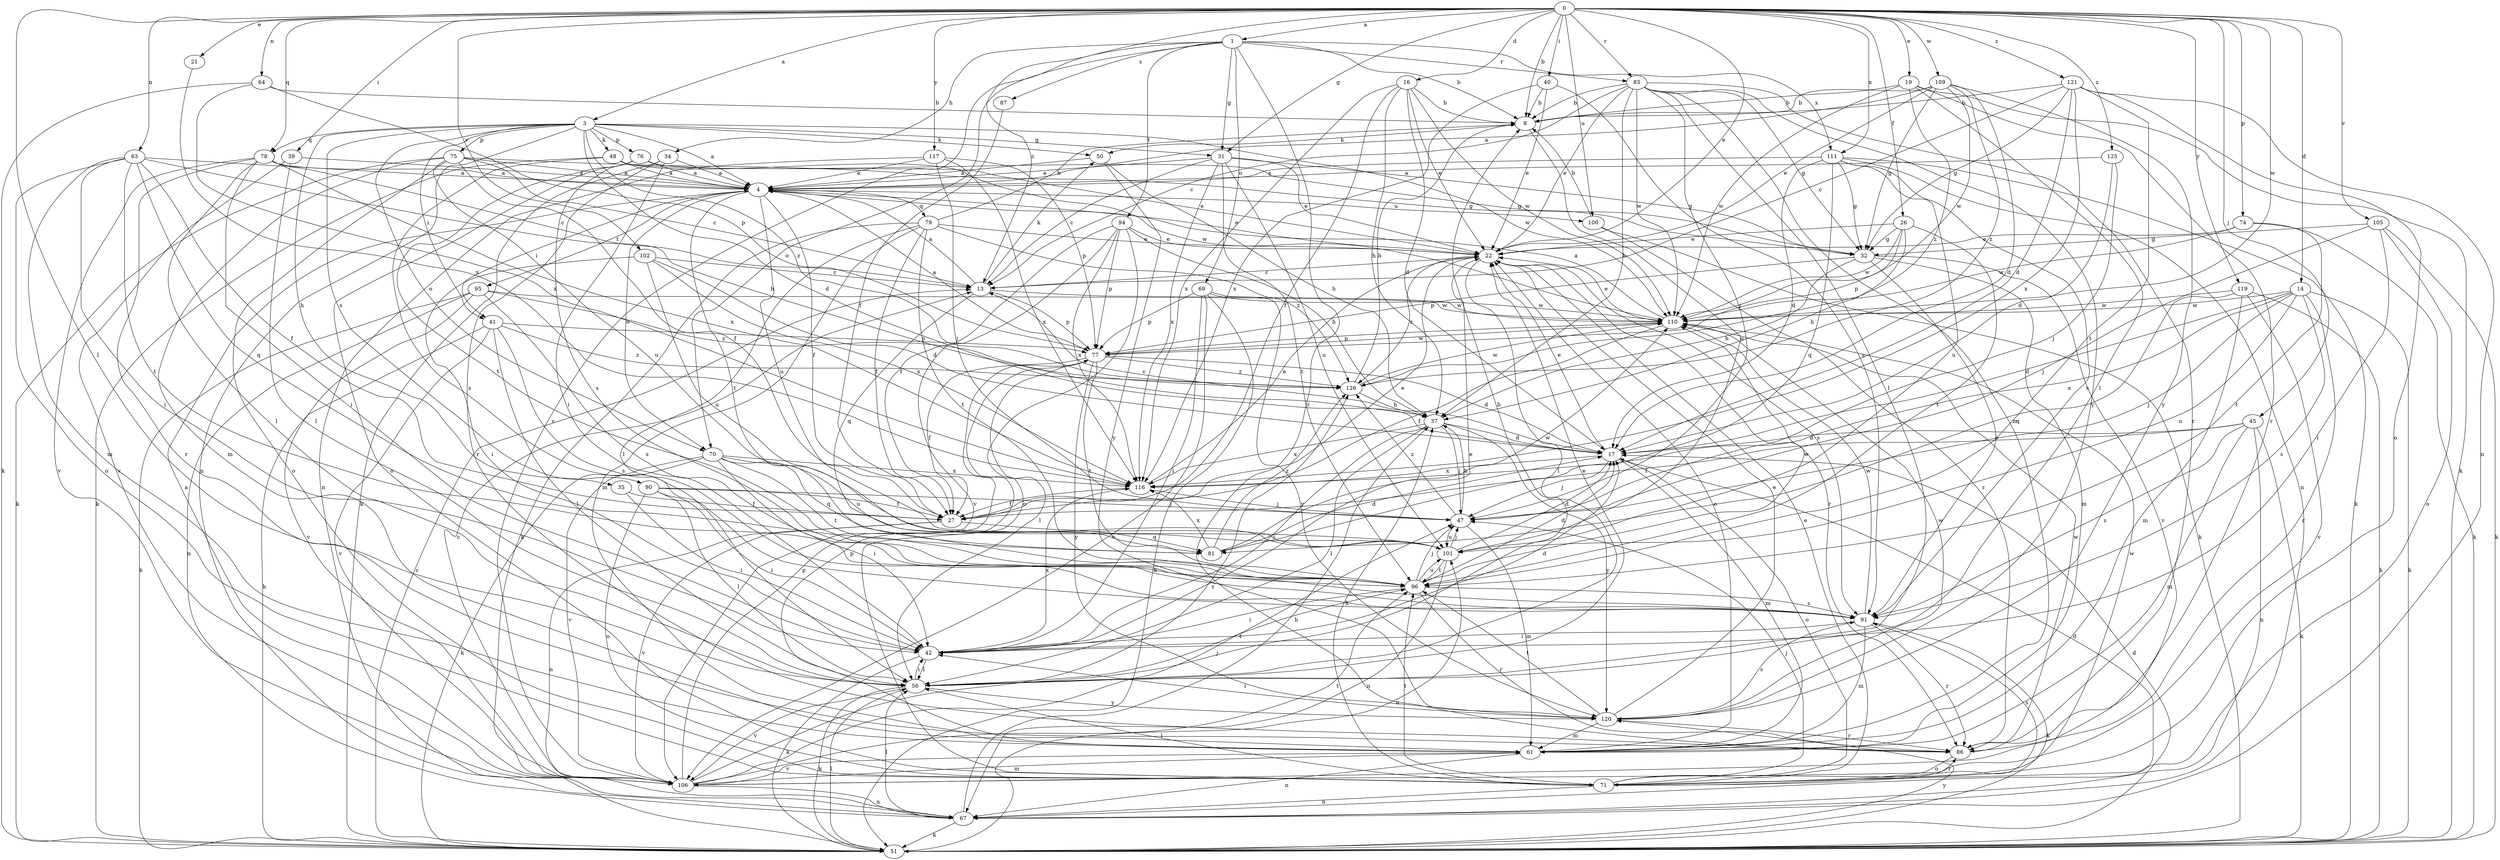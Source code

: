 strict digraph  {
0;
1;
3;
4;
8;
13;
14;
16;
17;
19;
21;
22;
26;
27;
31;
32;
34;
35;
37;
39;
40;
41;
42;
45;
47;
48;
50;
51;
56;
61;
63;
64;
67;
69;
70;
71;
74;
75;
76;
77;
78;
79;
81;
83;
86;
87;
90;
91;
94;
95;
96;
100;
101;
102;
105;
106;
109;
110;
111;
116;
117;
119;
120;
121;
125;
126;
0 -> 1  [label=a];
0 -> 3  [label=a];
0 -> 8  [label=b];
0 -> 13  [label=c];
0 -> 14  [label=d];
0 -> 16  [label=d];
0 -> 19  [label=e];
0 -> 21  [label=e];
0 -> 22  [label=e];
0 -> 26  [label=f];
0 -> 31  [label=g];
0 -> 39  [label=i];
0 -> 40  [label=i];
0 -> 45  [label=j];
0 -> 56  [label=l];
0 -> 63  [label=n];
0 -> 64  [label=n];
0 -> 74  [label=p];
0 -> 78  [label=q];
0 -> 83  [label=r];
0 -> 100  [label=u];
0 -> 102  [label=v];
0 -> 105  [label=v];
0 -> 109  [label=w];
0 -> 110  [label=w];
0 -> 111  [label=x];
0 -> 117  [label=y];
0 -> 119  [label=y];
0 -> 121  [label=z];
0 -> 125  [label=z];
1 -> 8  [label=b];
1 -> 31  [label=g];
1 -> 34  [label=h];
1 -> 69  [label=o];
1 -> 70  [label=o];
1 -> 83  [label=r];
1 -> 86  [label=r];
1 -> 87  [label=s];
1 -> 94  [label=t];
1 -> 106  [label=v];
1 -> 111  [label=x];
3 -> 4  [label=a];
3 -> 17  [label=d];
3 -> 31  [label=g];
3 -> 35  [label=h];
3 -> 41  [label=i];
3 -> 48  [label=k];
3 -> 50  [label=k];
3 -> 67  [label=n];
3 -> 70  [label=o];
3 -> 75  [label=p];
3 -> 76  [label=p];
3 -> 78  [label=q];
3 -> 90  [label=s];
3 -> 110  [label=w];
3 -> 126  [label=z];
4 -> 22  [label=e];
4 -> 27  [label=f];
4 -> 41  [label=i];
4 -> 70  [label=o];
4 -> 79  [label=q];
4 -> 95  [label=t];
4 -> 96  [label=t];
4 -> 100  [label=u];
4 -> 101  [label=u];
8 -> 50  [label=k];
8 -> 101  [label=u];
13 -> 4  [label=a];
13 -> 50  [label=k];
13 -> 77  [label=p];
13 -> 81  [label=q];
13 -> 110  [label=w];
14 -> 17  [label=d];
14 -> 47  [label=j];
14 -> 51  [label=k];
14 -> 86  [label=r];
14 -> 91  [label=s];
14 -> 101  [label=u];
14 -> 110  [label=w];
14 -> 116  [label=x];
16 -> 8  [label=b];
16 -> 17  [label=d];
16 -> 22  [label=e];
16 -> 27  [label=f];
16 -> 37  [label=h];
16 -> 110  [label=w];
16 -> 116  [label=x];
17 -> 13  [label=c];
17 -> 22  [label=e];
17 -> 47  [label=j];
17 -> 61  [label=m];
17 -> 71  [label=o];
17 -> 116  [label=x];
19 -> 8  [label=b];
19 -> 51  [label=k];
19 -> 56  [label=l];
19 -> 86  [label=r];
19 -> 110  [label=w];
19 -> 126  [label=z];
21 -> 116  [label=x];
22 -> 13  [label=c];
22 -> 56  [label=l];
22 -> 86  [label=r];
22 -> 91  [label=s];
22 -> 126  [label=z];
26 -> 22  [label=e];
26 -> 32  [label=g];
26 -> 37  [label=h];
26 -> 77  [label=p];
26 -> 96  [label=t];
26 -> 110  [label=w];
27 -> 22  [label=e];
27 -> 67  [label=n];
27 -> 81  [label=q];
27 -> 106  [label=v];
31 -> 4  [label=a];
31 -> 13  [label=c];
31 -> 22  [label=e];
31 -> 32  [label=g];
31 -> 96  [label=t];
31 -> 101  [label=u];
31 -> 116  [label=x];
32 -> 37  [label=h];
32 -> 61  [label=m];
32 -> 77  [label=p];
32 -> 91  [label=s];
32 -> 106  [label=v];
34 -> 4  [label=a];
34 -> 42  [label=i];
34 -> 51  [label=k];
34 -> 86  [label=r];
35 -> 27  [label=f];
35 -> 42  [label=i];
37 -> 17  [label=d];
37 -> 42  [label=i];
37 -> 47  [label=j];
37 -> 56  [label=l];
37 -> 116  [label=x];
37 -> 120  [label=y];
39 -> 4  [label=a];
39 -> 56  [label=l];
39 -> 106  [label=v];
40 -> 8  [label=b];
40 -> 22  [label=e];
40 -> 91  [label=s];
40 -> 116  [label=x];
41 -> 51  [label=k];
41 -> 56  [label=l];
41 -> 77  [label=p];
41 -> 91  [label=s];
41 -> 106  [label=v];
41 -> 126  [label=z];
42 -> 17  [label=d];
42 -> 22  [label=e];
42 -> 51  [label=k];
42 -> 56  [label=l];
42 -> 116  [label=x];
45 -> 17  [label=d];
45 -> 27  [label=f];
45 -> 51  [label=k];
45 -> 61  [label=m];
45 -> 67  [label=n];
45 -> 91  [label=s];
47 -> 37  [label=h];
47 -> 61  [label=m];
47 -> 101  [label=u];
47 -> 126  [label=z];
48 -> 4  [label=a];
48 -> 22  [label=e];
48 -> 51  [label=k];
48 -> 91  [label=s];
48 -> 110  [label=w];
50 -> 4  [label=a];
50 -> 37  [label=h];
50 -> 120  [label=y];
51 -> 13  [label=c];
51 -> 17  [label=d];
51 -> 56  [label=l];
51 -> 101  [label=u];
51 -> 120  [label=y];
56 -> 8  [label=b];
56 -> 22  [label=e];
56 -> 42  [label=i];
56 -> 51  [label=k];
56 -> 96  [label=t];
56 -> 106  [label=v];
56 -> 120  [label=y];
61 -> 22  [label=e];
61 -> 67  [label=n];
61 -> 77  [label=p];
61 -> 106  [label=v];
63 -> 4  [label=a];
63 -> 27  [label=f];
63 -> 37  [label=h];
63 -> 42  [label=i];
63 -> 61  [label=m];
63 -> 71  [label=o];
63 -> 81  [label=q];
63 -> 96  [label=t];
64 -> 8  [label=b];
64 -> 51  [label=k];
64 -> 77  [label=p];
64 -> 116  [label=x];
67 -> 17  [label=d];
67 -> 37  [label=h];
67 -> 51  [label=k];
67 -> 56  [label=l];
69 -> 42  [label=i];
69 -> 51  [label=k];
69 -> 77  [label=p];
69 -> 106  [label=v];
69 -> 110  [label=w];
69 -> 120  [label=y];
70 -> 42  [label=i];
70 -> 51  [label=k];
70 -> 81  [label=q];
70 -> 96  [label=t];
70 -> 101  [label=u];
70 -> 106  [label=v];
70 -> 116  [label=x];
71 -> 22  [label=e];
71 -> 37  [label=h];
71 -> 47  [label=j];
71 -> 56  [label=l];
71 -> 67  [label=n];
71 -> 86  [label=r];
71 -> 91  [label=s];
71 -> 96  [label=t];
71 -> 110  [label=w];
74 -> 22  [label=e];
74 -> 51  [label=k];
74 -> 96  [label=t];
74 -> 110  [label=w];
75 -> 4  [label=a];
75 -> 13  [label=c];
75 -> 27  [label=f];
75 -> 32  [label=g];
75 -> 51  [label=k];
75 -> 61  [label=m];
75 -> 71  [label=o];
75 -> 101  [label=u];
76 -> 4  [label=a];
76 -> 32  [label=g];
76 -> 71  [label=o];
76 -> 91  [label=s];
76 -> 96  [label=t];
77 -> 4  [label=a];
77 -> 17  [label=d];
77 -> 27  [label=f];
77 -> 56  [label=l];
77 -> 96  [label=t];
77 -> 110  [label=w];
77 -> 120  [label=y];
77 -> 126  [label=z];
78 -> 4  [label=a];
78 -> 13  [label=c];
78 -> 42  [label=i];
78 -> 56  [label=l];
78 -> 86  [label=r];
78 -> 106  [label=v];
78 -> 116  [label=x];
79 -> 8  [label=b];
79 -> 22  [label=e];
79 -> 27  [label=f];
79 -> 51  [label=k];
79 -> 56  [label=l];
79 -> 61  [label=m];
79 -> 96  [label=t];
79 -> 126  [label=z];
81 -> 17  [label=d];
81 -> 110  [label=w];
81 -> 116  [label=x];
81 -> 126  [label=z];
83 -> 8  [label=b];
83 -> 13  [label=c];
83 -> 22  [label=e];
83 -> 32  [label=g];
83 -> 37  [label=h];
83 -> 47  [label=j];
83 -> 56  [label=l];
83 -> 61  [label=m];
83 -> 86  [label=r];
83 -> 110  [label=w];
83 -> 120  [label=y];
86 -> 71  [label=o];
86 -> 110  [label=w];
87 -> 27  [label=f];
90 -> 27  [label=f];
90 -> 42  [label=i];
90 -> 47  [label=j];
90 -> 56  [label=l];
90 -> 71  [label=o];
91 -> 42  [label=i];
91 -> 51  [label=k];
91 -> 61  [label=m];
91 -> 86  [label=r];
91 -> 110  [label=w];
94 -> 22  [label=e];
94 -> 27  [label=f];
94 -> 37  [label=h];
94 -> 71  [label=o];
94 -> 77  [label=p];
94 -> 106  [label=v];
94 -> 116  [label=x];
95 -> 51  [label=k];
95 -> 67  [label=n];
95 -> 91  [label=s];
95 -> 106  [label=v];
95 -> 110  [label=w];
95 -> 126  [label=z];
96 -> 17  [label=d];
96 -> 42  [label=i];
96 -> 47  [label=j];
96 -> 86  [label=r];
96 -> 91  [label=s];
96 -> 101  [label=u];
96 -> 110  [label=w];
100 -> 8  [label=b];
100 -> 51  [label=k];
100 -> 86  [label=r];
101 -> 17  [label=d];
101 -> 47  [label=j];
101 -> 67  [label=n];
101 -> 96  [label=t];
102 -> 13  [label=c];
102 -> 17  [label=d];
102 -> 42  [label=i];
102 -> 101  [label=u];
102 -> 116  [label=x];
105 -> 32  [label=g];
105 -> 42  [label=i];
105 -> 47  [label=j];
105 -> 51  [label=k];
105 -> 71  [label=o];
106 -> 4  [label=a];
106 -> 13  [label=c];
106 -> 47  [label=j];
106 -> 61  [label=m];
106 -> 67  [label=n];
106 -> 77  [label=p];
106 -> 96  [label=t];
106 -> 126  [label=z];
109 -> 4  [label=a];
109 -> 8  [label=b];
109 -> 17  [label=d];
109 -> 22  [label=e];
109 -> 32  [label=g];
109 -> 110  [label=w];
109 -> 120  [label=y];
109 -> 126  [label=z];
110 -> 4  [label=a];
110 -> 22  [label=e];
110 -> 27  [label=f];
110 -> 77  [label=p];
111 -> 4  [label=a];
111 -> 17  [label=d];
111 -> 32  [label=g];
111 -> 51  [label=k];
111 -> 67  [label=n];
111 -> 81  [label=q];
111 -> 91  [label=s];
111 -> 101  [label=u];
116 -> 22  [label=e];
116 -> 27  [label=f];
116 -> 47  [label=j];
117 -> 4  [label=a];
117 -> 47  [label=j];
117 -> 67  [label=n];
117 -> 77  [label=p];
117 -> 116  [label=x];
119 -> 51  [label=k];
119 -> 61  [label=m];
119 -> 81  [label=q];
119 -> 106  [label=v];
119 -> 110  [label=w];
120 -> 22  [label=e];
120 -> 42  [label=i];
120 -> 61  [label=m];
120 -> 86  [label=r];
120 -> 91  [label=s];
120 -> 96  [label=t];
120 -> 110  [label=w];
121 -> 8  [label=b];
121 -> 13  [label=c];
121 -> 17  [label=d];
121 -> 32  [label=g];
121 -> 67  [label=n];
121 -> 71  [label=o];
121 -> 96  [label=t];
121 -> 116  [label=x];
125 -> 4  [label=a];
125 -> 17  [label=d];
125 -> 47  [label=j];
126 -> 8  [label=b];
126 -> 37  [label=h];
126 -> 110  [label=w];
}
